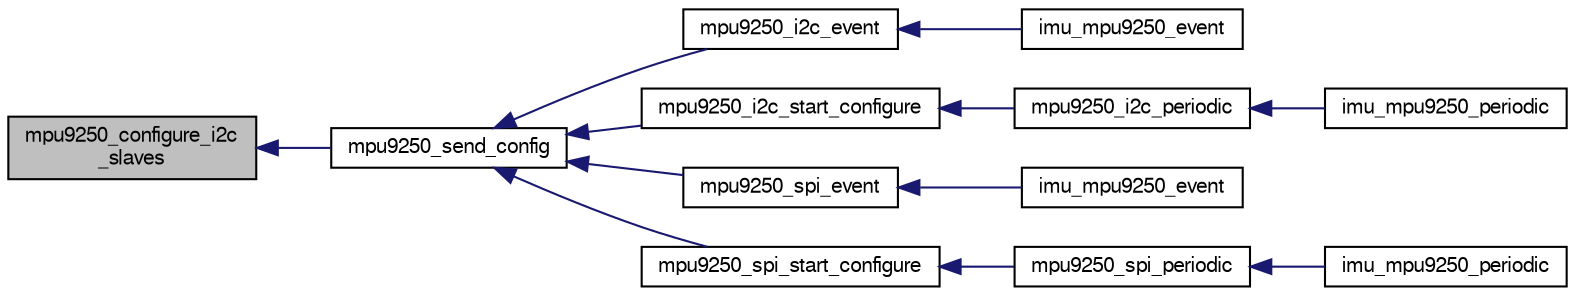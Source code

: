 digraph "mpu9250_configure_i2c_slaves"
{
  edge [fontname="FreeSans",fontsize="10",labelfontname="FreeSans",labelfontsize="10"];
  node [fontname="FreeSans",fontsize="10",shape=record];
  rankdir="LR";
  Node1 [label="mpu9250_configure_i2c\l_slaves",height=0.2,width=0.4,color="black", fillcolor="grey75", style="filled", fontcolor="black"];
  Node1 -> Node2 [dir="back",color="midnightblue",fontsize="10",style="solid",fontname="FreeSans"];
  Node2 [label="mpu9250_send_config",height=0.2,width=0.4,color="black", fillcolor="white", style="filled",URL="$mpu9250_8h.html#a5a845891a5217c8082995fbbf9c94653",tooltip="Configuration sequence called once before normal use. "];
  Node2 -> Node3 [dir="back",color="midnightblue",fontsize="10",style="solid",fontname="FreeSans"];
  Node3 [label="mpu9250_i2c_event",height=0.2,width=0.4,color="black", fillcolor="white", style="filled",URL="$mpu9250__i2c_8h.html#a0dae39bc87a61581cbe1e8a8a3138c0f"];
  Node3 -> Node4 [dir="back",color="midnightblue",fontsize="10",style="solid",fontname="FreeSans"];
  Node4 [label="imu_mpu9250_event",height=0.2,width=0.4,color="black", fillcolor="white", style="filled",URL="$imu__mpu9250__spi_8h.html#af140d4e8a775be026073e67fd3080aa2"];
  Node2 -> Node5 [dir="back",color="midnightblue",fontsize="10",style="solid",fontname="FreeSans"];
  Node5 [label="mpu9250_i2c_start_configure",height=0.2,width=0.4,color="black", fillcolor="white", style="filled",URL="$mpu9250__i2c_8h.html#aa6574d578c0a32f04893e3119a102ee6"];
  Node5 -> Node6 [dir="back",color="midnightblue",fontsize="10",style="solid",fontname="FreeSans"];
  Node6 [label="mpu9250_i2c_periodic",height=0.2,width=0.4,color="black", fillcolor="white", style="filled",URL="$mpu9250__i2c_8h.html#a9186a17bab6df9561bd3f4bb088fa99e",tooltip="convenience function: read or start configuration if not already initialized "];
  Node6 -> Node7 [dir="back",color="midnightblue",fontsize="10",style="solid",fontname="FreeSans"];
  Node7 [label="imu_mpu9250_periodic",height=0.2,width=0.4,color="black", fillcolor="white", style="filled",URL="$imu__mpu9250__spi_8h.html#a38ba54b488a6adbea2dfb5a060d5d8b5"];
  Node2 -> Node8 [dir="back",color="midnightblue",fontsize="10",style="solid",fontname="FreeSans"];
  Node8 [label="mpu9250_spi_event",height=0.2,width=0.4,color="black", fillcolor="white", style="filled",URL="$mpu9250__spi_8h.html#af55574284fdd7772b638aa9c58093050"];
  Node8 -> Node9 [dir="back",color="midnightblue",fontsize="10",style="solid",fontname="FreeSans"];
  Node9 [label="imu_mpu9250_event",height=0.2,width=0.4,color="black", fillcolor="white", style="filled",URL="$imu__mpu9250__spi_8c.html#af140d4e8a775be026073e67fd3080aa2"];
  Node2 -> Node10 [dir="back",color="midnightblue",fontsize="10",style="solid",fontname="FreeSans"];
  Node10 [label="mpu9250_spi_start_configure",height=0.2,width=0.4,color="black", fillcolor="white", style="filled",URL="$mpu9250__spi_8h.html#ac4ebbe613cb0fbf0766180f78db0e175"];
  Node10 -> Node11 [dir="back",color="midnightblue",fontsize="10",style="solid",fontname="FreeSans"];
  Node11 [label="mpu9250_spi_periodic",height=0.2,width=0.4,color="black", fillcolor="white", style="filled",URL="$mpu9250__spi_8h.html#a7084b87018d7fa1b0693a41d01bc3f7f",tooltip="convenience function: read or start configuration if not already initialized "];
  Node11 -> Node12 [dir="back",color="midnightblue",fontsize="10",style="solid",fontname="FreeSans"];
  Node12 [label="imu_mpu9250_periodic",height=0.2,width=0.4,color="black", fillcolor="white", style="filled",URL="$imu__mpu9250__spi_8c.html#a38ba54b488a6adbea2dfb5a060d5d8b5"];
}

